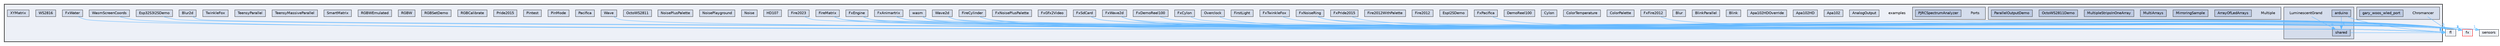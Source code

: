 digraph "/home/runner/work/FastLED/FastLED/examples"
{
 // INTERACTIVE_SVG=YES
 // LATEX_PDF_SIZE
  bgcolor="transparent";
  edge [fontname=Helvetica,fontsize=10,labelfontname=Helvetica,labelfontsize=10];
  node [fontname=Helvetica,fontsize=10,shape=box,height=0.2,width=0.4];
  compound=true
  subgraph clusterdir_d28a4824dc47e487b107a5db32ef43c4 {
    graph [ bgcolor="#edf0f7", pencolor="grey25", label="", fontname=Helvetica,fontsize=10 style="filled,bold", URL="dir_d28a4824dc47e487b107a5db32ef43c4.html",tooltip=""]
    dir_d28a4824dc47e487b107a5db32ef43c4 [shape=plaintext, label="examples"];
  dir_8bb4b718726ef6bb146f349e752b8dbd [label="AnalogOutput", fillcolor="#d5ddec", color="grey25", style="filled", URL="dir_8bb4b718726ef6bb146f349e752b8dbd.html",tooltip=""];
  dir_4af27665149ddc88916f90164a94ed56 [label="Apa102", fillcolor="#d5ddec", color="grey25", style="filled", URL="dir_4af27665149ddc88916f90164a94ed56.html",tooltip=""];
  dir_444f6549ff4d6964f399c8619651b3db [label="Apa102HD", fillcolor="#d5ddec", color="grey25", style="filled", URL="dir_444f6549ff4d6964f399c8619651b3db.html",tooltip=""];
  dir_f0d66018db171d7886189b7326773e15 [label="Apa102HDOverride", fillcolor="#d5ddec", color="grey25", style="filled", URL="dir_f0d66018db171d7886189b7326773e15.html",tooltip=""];
  dir_05dd8b05715c4ed4a1c3d13c1176049b [label="Blink", fillcolor="#d5ddec", color="grey25", style="filled", URL="dir_05dd8b05715c4ed4a1c3d13c1176049b.html",tooltip=""];
  dir_ff1c3822ae637bf2e9e5f215088a4795 [label="BlinkParallel", fillcolor="#d5ddec", color="grey25", style="filled", URL="dir_ff1c3822ae637bf2e9e5f215088a4795.html",tooltip=""];
  dir_8d73e606324e4fbff2f96470c407a792 [label="Blur", fillcolor="#d5ddec", color="grey25", style="filled", URL="dir_8d73e606324e4fbff2f96470c407a792.html",tooltip=""];
  dir_b412dce60cf556e05d2dcd4b68a093a5 [label="Blur2d", fillcolor="#d5ddec", color="grey25", style="filled", URL="dir_b412dce60cf556e05d2dcd4b68a093a5.html",tooltip=""];
  subgraph clusterdir_63a7680d6f3f38816504e5ce30b76a13 {
    graph [ bgcolor="#d5ddec", pencolor="grey25", label="", fontname=Helvetica,fontsize=10 style="filled", URL="dir_63a7680d6f3f38816504e5ce30b76a13.html",tooltip=""]
    dir_63a7680d6f3f38816504e5ce30b76a13 [shape=plaintext, label="Chromancer"];
  dir_c988aea114bf474e0d8bb7185f9495bb [label="gary_woos_wled_port", fillcolor="#bcc9e2", color="grey25", style="filled", URL="dir_c988aea114bf474e0d8bb7185f9495bb.html",tooltip=""];
  }
  dir_3e530362afb4b56ed6ea6cf0a9ae71af [label="ColorPalette", fillcolor="#d5ddec", color="grey25", style="filled", URL="dir_3e530362afb4b56ed6ea6cf0a9ae71af.html",tooltip=""];
  dir_f14b3bf61e57ddcd04abb3082cceefb6 [label="ColorTemperature", fillcolor="#d5ddec", color="grey25", style="filled", URL="dir_f14b3bf61e57ddcd04abb3082cceefb6.html",tooltip=""];
  dir_28f79ea112b9e3d7e6ff42754a4ce07c [label="Cylon", fillcolor="#d5ddec", color="grey25", style="filled", URL="dir_28f79ea112b9e3d7e6ff42754a4ce07c.html",tooltip=""];
  dir_16996705dca5e5845caca64f4257e696 [label="DemoReel100", fillcolor="#d5ddec", color="grey25", style="filled", URL="dir_16996705dca5e5845caca64f4257e696.html",tooltip=""];
  dir_1e86eb05dfedeac38d51c0d61b4912b9 [label="Esp32S3I2SDemo", fillcolor="#d5ddec", color="grey25", style="filled", URL="dir_1e86eb05dfedeac38d51c0d61b4912b9.html",tooltip=""];
  dir_6914355e2a4418f7bd5a98ad7f31c748 [label="EspI2SDemo", fillcolor="#d5ddec", color="grey25", style="filled", URL="dir_6914355e2a4418f7bd5a98ad7f31c748.html",tooltip=""];
  dir_a5438c32bb8a8ac18387223a3f06b103 [label="Fire2012", fillcolor="#d5ddec", color="grey25", style="filled", URL="dir_a5438c32bb8a8ac18387223a3f06b103.html",tooltip=""];
  dir_251c36837ef2b5132d93dde41ef3cbc8 [label="Fire2012WithPalette", fillcolor="#d5ddec", color="grey25", style="filled", URL="dir_251c36837ef2b5132d93dde41ef3cbc8.html",tooltip=""];
  dir_a7814f5eb642f8fc842d435ed906d060 [label="Fire2023", fillcolor="#d5ddec", color="grey25", style="filled", URL="dir_a7814f5eb642f8fc842d435ed906d060.html",tooltip=""];
  dir_a83f5321b6fdce4474b55dfcf0fb2e86 [label="FireCylinder", fillcolor="#d5ddec", color="grey25", style="filled", URL="dir_a83f5321b6fdce4474b55dfcf0fb2e86.html",tooltip=""];
  dir_874aa52466291c494f7db7e1a8c97a3e [label="FireMatrix", fillcolor="#d5ddec", color="grey25", style="filled", URL="dir_874aa52466291c494f7db7e1a8c97a3e.html",tooltip=""];
  dir_98ca105c125a65040d83d7608744422a [label="FirstLight", fillcolor="#d5ddec", color="grey25", style="filled", URL="dir_98ca105c125a65040d83d7608744422a.html",tooltip=""];
  dir_a47cefd1a9dc5204ece7f659f55684ee [label="FxAnimartrix", fillcolor="#d5ddec", color="grey25", style="filled", URL="dir_a47cefd1a9dc5204ece7f659f55684ee.html",tooltip=""];
  dir_b17b03dbbeff6440d0c46be77fbddfc7 [label="FxCylon", fillcolor="#d5ddec", color="grey25", style="filled", URL="dir_b17b03dbbeff6440d0c46be77fbddfc7.html",tooltip=""];
  dir_a5ef1113d2f4afb5ddb3ebba1f868be7 [label="FxDemoReel100", fillcolor="#d5ddec", color="grey25", style="filled", URL="dir_a5ef1113d2f4afb5ddb3ebba1f868be7.html",tooltip=""];
  dir_f90c3eb6ccd77e48b7d1ff6955c7dfe1 [label="FxEngine", fillcolor="#d5ddec", color="grey25", style="filled", URL="dir_f90c3eb6ccd77e48b7d1ff6955c7dfe1.html",tooltip=""];
  dir_c6d84a396416ba89ee9a9ef096630ab7 [label="FxFire2012", fillcolor="#d5ddec", color="grey25", style="filled", URL="dir_c6d84a396416ba89ee9a9ef096630ab7.html",tooltip=""];
  dir_a395eaa74664e191cd0469959d11b585 [label="FxGfx2Video", fillcolor="#d5ddec", color="grey25", style="filled", URL="dir_a395eaa74664e191cd0469959d11b585.html",tooltip=""];
  dir_7078512c8fb7fde2de3798ee42bb780c [label="FxNoisePlusPalette", fillcolor="#d5ddec", color="grey25", style="filled", URL="dir_7078512c8fb7fde2de3798ee42bb780c.html",tooltip=""];
  dir_5ef9feb7298f66ee154d998687951263 [label="FxNoiseRing", fillcolor="#d5ddec", color="grey25", style="filled", URL="dir_5ef9feb7298f66ee154d998687951263.html",tooltip=""];
  dir_4dec6a2b642b823c2c3b9d47706b9e28 [label="FxPacifica", fillcolor="#d5ddec", color="grey25", style="filled", URL="dir_4dec6a2b642b823c2c3b9d47706b9e28.html",tooltip=""];
  dir_c1749348c16af65626506a3774caa5ea [label="FxPride2015", fillcolor="#d5ddec", color="grey25", style="filled", URL="dir_c1749348c16af65626506a3774caa5ea.html",tooltip=""];
  dir_c35e3ac77356cdc3fc8e34259008fe74 [label="FxSdCard", fillcolor="#d5ddec", color="grey25", style="filled", URL="dir_c35e3ac77356cdc3fc8e34259008fe74.html",tooltip=""];
  dir_fae673d975293bb8b4e1f63bff51afa7 [label="FxTwinkleFox", fillcolor="#d5ddec", color="grey25", style="filled", URL="dir_fae673d975293bb8b4e1f63bff51afa7.html",tooltip=""];
  dir_ab6a50b665c95753653c6bcb45a0efa9 [label="FxWater", fillcolor="#d5ddec", color="grey25", style="filled", URL="dir_ab6a50b665c95753653c6bcb45a0efa9.html",tooltip=""];
  dir_47eec6d0c0bc604dac9aa356a4226313 [label="FxWave2d", fillcolor="#d5ddec", color="grey25", style="filled", URL="dir_47eec6d0c0bc604dac9aa356a4226313.html",tooltip=""];
  dir_198c7e66809ffe209271e4bbb6691565 [label="HD107", fillcolor="#d5ddec", color="grey25", style="filled", URL="dir_198c7e66809ffe209271e4bbb6691565.html",tooltip=""];
  subgraph clusterdir_786f9dc3989cf40b3de9df2d18ba04d7 {
    graph [ bgcolor="#d5ddec", pencolor="grey25", label="", fontname=Helvetica,fontsize=10 style="filled", URL="dir_786f9dc3989cf40b3de9df2d18ba04d7.html",tooltip=""]
    dir_786f9dc3989cf40b3de9df2d18ba04d7 [shape=plaintext, label="LuminescentGrand"];
  dir_7276da76aefd3f61ae33022be714ac97 [label="arduino", fillcolor="#bcc9e2", color="grey25", style="filled", URL="dir_7276da76aefd3f61ae33022be714ac97.html",tooltip=""];
  dir_82c6f96b5a39b3aa6c2c41086d3f3d73 [label="shared", fillcolor="#bcc9e2", color="grey25", style="filled", URL="dir_82c6f96b5a39b3aa6c2c41086d3f3d73.html",tooltip=""];
  }
  subgraph clusterdir_b0ccd010afae1b6736eeed36b0121387 {
    graph [ bgcolor="#d5ddec", pencolor="grey25", label="", fontname=Helvetica,fontsize=10 style="filled", URL="dir_b0ccd010afae1b6736eeed36b0121387.html",tooltip=""]
    dir_b0ccd010afae1b6736eeed36b0121387 [shape=plaintext, label="Multiple"];
  dir_41abf51c69ab88f0bae535d94579894f [label="ArrayOfLedArrays", fillcolor="#bcc9e2", color="grey25", style="filled", URL="dir_41abf51c69ab88f0bae535d94579894f.html",tooltip=""];
  dir_8e64be4dbaf038a5f091fdc7f11f12e5 [label="MirroringSample", fillcolor="#bcc9e2", color="grey25", style="filled", URL="dir_8e64be4dbaf038a5f091fdc7f11f12e5.html",tooltip=""];
  dir_c27facde8729514210a53d1caf182995 [label="MultiArrays", fillcolor="#bcc9e2", color="grey25", style="filled", URL="dir_c27facde8729514210a53d1caf182995.html",tooltip=""];
  dir_a8e8e2f7421b50568d47b7b0b614c5c6 [label="MultipleStripsInOneArray", fillcolor="#bcc9e2", color="grey25", style="filled", URL="dir_a8e8e2f7421b50568d47b7b0b614c5c6.html",tooltip=""];
  dir_b73035d7e3b81d3cb5e9c65f87e5e2ff [label="OctoWS2811Demo", fillcolor="#bcc9e2", color="grey25", style="filled", URL="dir_b73035d7e3b81d3cb5e9c65f87e5e2ff.html",tooltip=""];
  dir_e2bb19e0d903e444cf02a1eb11fa8f0b [label="ParallelOutputDemo", fillcolor="#bcc9e2", color="grey25", style="filled", URL="dir_e2bb19e0d903e444cf02a1eb11fa8f0b.html",tooltip=""];
  }
  dir_6ce71dca734103421d7f880fafdc58c0 [label="Noise", fillcolor="#d5ddec", color="grey25", style="filled", URL="dir_6ce71dca734103421d7f880fafdc58c0.html",tooltip=""];
  dir_8b10bafa6e455a6cfdd7da84bc339d80 [label="NoisePlayground", fillcolor="#d5ddec", color="grey25", style="filled", URL="dir_8b10bafa6e455a6cfdd7da84bc339d80.html",tooltip=""];
  dir_9855228c8cabbd40154e79ac1a40dc7f [label="NoisePlusPalette", fillcolor="#d5ddec", color="grey25", style="filled", URL="dir_9855228c8cabbd40154e79ac1a40dc7f.html",tooltip=""];
  dir_ace4e50fcc955ba7d1af81fff465c2e8 [label="OctoWS2811", fillcolor="#d5ddec", color="grey25", style="filled", URL="dir_ace4e50fcc955ba7d1af81fff465c2e8.html",tooltip=""];
  dir_e42350710e4d449d396561585bae204b [label="Overclock", fillcolor="#d5ddec", color="grey25", style="filled", URL="dir_e42350710e4d449d396561585bae204b.html",tooltip=""];
  dir_6c462138272298d2e4097d58743c07ce [label="Pacifica", fillcolor="#d5ddec", color="grey25", style="filled", URL="dir_6c462138272298d2e4097d58743c07ce.html",tooltip=""];
  dir_da6f56500606cfa389f05a45d20a23dc [label="PinMode", fillcolor="#d5ddec", color="grey25", style="filled", URL="dir_da6f56500606cfa389f05a45d20a23dc.html",tooltip=""];
  dir_26c6288c6e5cb98dccb832f1aa4eaa4f [label="Pintest", fillcolor="#d5ddec", color="grey25", style="filled", URL="dir_26c6288c6e5cb98dccb832f1aa4eaa4f.html",tooltip=""];
  subgraph clusterdir_5be643861a9099dc7f4088bde5b50734 {
    graph [ bgcolor="#d5ddec", pencolor="grey25", label="", fontname=Helvetica,fontsize=10 style="filled", URL="dir_5be643861a9099dc7f4088bde5b50734.html",tooltip=""]
    dir_5be643861a9099dc7f4088bde5b50734 [shape=plaintext, label="Ports"];
  dir_c6d2b9664bc0baeb2d7dc333b2ac5200 [label="PJRCSpectrumAnalyzer", fillcolor="#bcc9e2", color="grey25", style="filled", URL="dir_c6d2b9664bc0baeb2d7dc333b2ac5200.html",tooltip=""];
  }
  dir_bc4d95d9770613841270f2596aa32b25 [label="Pride2015", fillcolor="#d5ddec", color="grey25", style="filled", URL="dir_bc4d95d9770613841270f2596aa32b25.html",tooltip=""];
  dir_cb1b9eb6ef07f041378e2ece5fbb82ca [label="RGBCalibrate", fillcolor="#d5ddec", color="grey25", style="filled", URL="dir_cb1b9eb6ef07f041378e2ece5fbb82ca.html",tooltip=""];
  dir_844684ab047c67886fc8f43bc7ebdae7 [label="RGBSetDemo", fillcolor="#d5ddec", color="grey25", style="filled", URL="dir_844684ab047c67886fc8f43bc7ebdae7.html",tooltip=""];
  dir_7f0b57471d0c9fa17da22e17cfd53ab8 [label="RGBW", fillcolor="#d5ddec", color="grey25", style="filled", URL="dir_7f0b57471d0c9fa17da22e17cfd53ab8.html",tooltip=""];
  dir_95706ba2bc27dcedba12f10841db5171 [label="RGBWEmulated", fillcolor="#d5ddec", color="grey25", style="filled", URL="dir_95706ba2bc27dcedba12f10841db5171.html",tooltip=""];
  dir_1bdc26e3376ec64d7901d7f7d36b78fc [label="SmartMatrix", fillcolor="#d5ddec", color="grey25", style="filled", URL="dir_1bdc26e3376ec64d7901d7f7d36b78fc.html",tooltip=""];
  dir_af3a00560ef128e8b77b20f04f6f2ce8 [label="TeensyMassiveParallel", fillcolor="#d5ddec", color="grey25", style="filled", URL="dir_af3a00560ef128e8b77b20f04f6f2ce8.html",tooltip=""];
  dir_0d1a38b06f217c58fb7b2c46a7fbca78 [label="TeensyParallel", fillcolor="#d5ddec", color="grey25", style="filled", URL="dir_0d1a38b06f217c58fb7b2c46a7fbca78.html",tooltip=""];
  dir_3d7f0dd01d50ae27368def194e8e7b46 [label="TwinkleFox", fillcolor="#d5ddec", color="grey25", style="filled", URL="dir_3d7f0dd01d50ae27368def194e8e7b46.html",tooltip=""];
  dir_a5f15344905e1cdba3f0cc6e4b36e105 [label="wasm", fillcolor="#d5ddec", color="grey25", style="filled", URL="dir_a5f15344905e1cdba3f0cc6e4b36e105.html",tooltip=""];
  dir_75afe82a44c9d3274eef9e58c545822a [label="WasmScreenCoords", fillcolor="#d5ddec", color="grey25", style="filled", URL="dir_75afe82a44c9d3274eef9e58c545822a.html",tooltip=""];
  dir_62798ea9a090ceb87f4747f68ba3eda3 [label="Wave", fillcolor="#d5ddec", color="grey25", style="filled", URL="dir_62798ea9a090ceb87f4747f68ba3eda3.html",tooltip=""];
  dir_80f7443b4793499ecb90496bd7f8a795 [label="Wave2d", fillcolor="#d5ddec", color="grey25", style="filled", URL="dir_80f7443b4793499ecb90496bd7f8a795.html",tooltip=""];
  dir_cb4a10e64a7e9eee0f3b58f5f8b62c83 [label="WS2816", fillcolor="#d5ddec", color="grey25", style="filled", URL="dir_cb4a10e64a7e9eee0f3b58f5f8b62c83.html",tooltip=""];
  dir_a1f73a1624754db6b6179d3280e34825 [label="XYMatrix", fillcolor="#d5ddec", color="grey25", style="filled", URL="dir_a1f73a1624754db6b6179d3280e34825.html",tooltip=""];
  }
  dir_4d1829fa9bd13d7db71e765b2707b248 [label="fl", fillcolor="#edf0f7", color="grey25", style="filled", URL="dir_4d1829fa9bd13d7db71e765b2707b248.html",tooltip=""];
  dir_acbb946b833f21b16ec30aa21c4c3a72 [label="fx", fillcolor="#edf0f7", color="red", style="filled", URL="dir_acbb946b833f21b16ec30aa21c4c3a72.html",tooltip=""];
  dir_7349e89ef19c117195f8e371603e1b1f [label="sensors", fillcolor="#edf0f7", color="grey25", style="filled", URL="dir_7349e89ef19c117195f8e371603e1b1f.html",tooltip=""];
  dir_b412dce60cf556e05d2dcd4b68a093a5->dir_4d1829fa9bd13d7db71e765b2707b248 [headlabel="2", labeldistance=1.5 headhref="dir_000012_000029.html" href="dir_000012_000029.html" color="steelblue1" fontcolor="steelblue1"];
  dir_63a7680d6f3f38816504e5ce30b76a13->dir_4d1829fa9bd13d7db71e765b2707b248 [headlabel="6", labeldistance=1.5 headhref="dir_000013_000029.html" href="dir_000013_000029.html" color="steelblue1" fontcolor="steelblue1"];
  dir_1e86eb05dfedeac38d51c0d61b4912b9->dir_4d1829fa9bd13d7db71e765b2707b248 [headlabel="1", labeldistance=1.5 headhref="dir_000019_000029.html" href="dir_000019_000029.html" color="steelblue1" fontcolor="steelblue1"];
  dir_a7814f5eb642f8fc842d435ed906d060->dir_4d1829fa9bd13d7db71e765b2707b248 [headlabel="3", labeldistance=1.5 headhref="dir_000025_000029.html" href="dir_000025_000029.html" color="steelblue1" fontcolor="steelblue1"];
  dir_a83f5321b6fdce4474b55dfcf0fb2e86->dir_4d1829fa9bd13d7db71e765b2707b248 [headlabel="2", labeldistance=1.5 headhref="dir_000026_000029.html" href="dir_000026_000029.html" color="steelblue1" fontcolor="steelblue1"];
  dir_a83f5321b6fdce4474b55dfcf0fb2e86->dir_acbb946b833f21b16ec30aa21c4c3a72 [headlabel="1", labeldistance=1.5 headhref="dir_000026_000031.html" href="dir_000026_000031.html" color="steelblue1" fontcolor="steelblue1"];
  dir_874aa52466291c494f7db7e1a8c97a3e->dir_4d1829fa9bd13d7db71e765b2707b248 [headlabel="2", labeldistance=1.5 headhref="dir_000027_000029.html" href="dir_000027_000029.html" color="steelblue1" fontcolor="steelblue1"];
  dir_874aa52466291c494f7db7e1a8c97a3e->dir_acbb946b833f21b16ec30aa21c4c3a72 [headlabel="1", labeldistance=1.5 headhref="dir_000027_000031.html" href="dir_000027_000031.html" color="steelblue1" fontcolor="steelblue1"];
  dir_a47cefd1a9dc5204ece7f659f55684ee->dir_4d1829fa9bd13d7db71e765b2707b248 [headlabel="3", labeldistance=1.5 headhref="dir_000032_000029.html" href="dir_000032_000029.html" color="steelblue1" fontcolor="steelblue1"];
  dir_a47cefd1a9dc5204ece7f659f55684ee->dir_acbb946b833f21b16ec30aa21c4c3a72 [headlabel="2", labeldistance=1.5 headhref="dir_000032_000031.html" href="dir_000032_000031.html" color="steelblue1" fontcolor="steelblue1"];
  dir_b17b03dbbeff6440d0c46be77fbddfc7->dir_acbb946b833f21b16ec30aa21c4c3a72 [headlabel="1", labeldistance=1.5 headhref="dir_000033_000031.html" href="dir_000033_000031.html" color="steelblue1" fontcolor="steelblue1"];
  dir_a5ef1113d2f4afb5ddb3ebba1f868be7->dir_acbb946b833f21b16ec30aa21c4c3a72 [headlabel="1", labeldistance=1.5 headhref="dir_000034_000031.html" href="dir_000034_000031.html" color="steelblue1" fontcolor="steelblue1"];
  dir_f90c3eb6ccd77e48b7d1ff6955c7dfe1->dir_4d1829fa9bd13d7db71e765b2707b248 [headlabel="1", labeldistance=1.5 headhref="dir_000035_000029.html" href="dir_000035_000029.html" color="steelblue1" fontcolor="steelblue1"];
  dir_f90c3eb6ccd77e48b7d1ff6955c7dfe1->dir_acbb946b833f21b16ec30aa21c4c3a72 [headlabel="3", labeldistance=1.5 headhref="dir_000035_000031.html" href="dir_000035_000031.html" color="steelblue1" fontcolor="steelblue1"];
  dir_c6d84a396416ba89ee9a9ef096630ab7->dir_acbb946b833f21b16ec30aa21c4c3a72 [headlabel="1", labeldistance=1.5 headhref="dir_000036_000031.html" href="dir_000036_000031.html" color="steelblue1" fontcolor="steelblue1"];
  dir_5ef9feb7298f66ee154d998687951263->dir_4d1829fa9bd13d7db71e765b2707b248 [headlabel="6", labeldistance=1.5 headhref="dir_000039_000029.html" href="dir_000039_000029.html" color="steelblue1" fontcolor="steelblue1"];
  dir_5ef9feb7298f66ee154d998687951263->dir_7349e89ef19c117195f8e371603e1b1f [headlabel="1", labeldistance=1.5 headhref="dir_000039_000074.html" href="dir_000039_000074.html" color="steelblue1" fontcolor="steelblue1"];
  dir_4dec6a2b642b823c2c3b9d47706b9e28->dir_acbb946b833f21b16ec30aa21c4c3a72 [headlabel="1", labeldistance=1.5 headhref="dir_000040_000031.html" href="dir_000040_000031.html" color="steelblue1" fontcolor="steelblue1"];
  dir_c1749348c16af65626506a3774caa5ea->dir_acbb946b833f21b16ec30aa21c4c3a72 [headlabel="1", labeldistance=1.5 headhref="dir_000041_000031.html" href="dir_000041_000031.html" color="steelblue1" fontcolor="steelblue1"];
  dir_c35e3ac77356cdc3fc8e34259008fe74->dir_4d1829fa9bd13d7db71e765b2707b248 [headlabel="3", labeldistance=1.5 headhref="dir_000042_000029.html" href="dir_000042_000029.html" color="steelblue1" fontcolor="steelblue1"];
  dir_c35e3ac77356cdc3fc8e34259008fe74->dir_acbb946b833f21b16ec30aa21c4c3a72 [headlabel="3", labeldistance=1.5 headhref="dir_000042_000031.html" href="dir_000042_000031.html" color="steelblue1" fontcolor="steelblue1"];
  dir_fae673d975293bb8b4e1f63bff51afa7->dir_acbb946b833f21b16ec30aa21c4c3a72 [headlabel="1", labeldistance=1.5 headhref="dir_000043_000031.html" href="dir_000043_000031.html" color="steelblue1" fontcolor="steelblue1"];
  dir_ab6a50b665c95753653c6bcb45a0efa9->dir_4d1829fa9bd13d7db71e765b2707b248 [headlabel="1", labeldistance=1.5 headhref="dir_000044_000029.html" href="dir_000044_000029.html" color="steelblue1" fontcolor="steelblue1"];
  dir_47eec6d0c0bc604dac9aa356a4226313->dir_4d1829fa9bd13d7db71e765b2707b248 [headlabel="3", labeldistance=1.5 headhref="dir_000045_000029.html" href="dir_000045_000029.html" color="steelblue1" fontcolor="steelblue1"];
  dir_47eec6d0c0bc604dac9aa356a4226313->dir_acbb946b833f21b16ec30aa21c4c3a72 [headlabel="2", labeldistance=1.5 headhref="dir_000045_000031.html" href="dir_000045_000031.html" color="steelblue1" fontcolor="steelblue1"];
  dir_786f9dc3989cf40b3de9df2d18ba04d7->dir_82c6f96b5a39b3aa6c2c41086d3f3d73 [headlabel="9", labeldistance=1.5 headhref="dir_000051_000075.html" href="dir_000051_000075.html" color="steelblue1" fontcolor="steelblue1"];
  dir_7276da76aefd3f61ae33022be714ac97->dir_4d1829fa9bd13d7db71e765b2707b248 [headlabel="6", labeldistance=1.5 headhref="dir_000006_000029.html" href="dir_000006_000029.html" color="steelblue1" fontcolor="steelblue1"];
  dir_7276da76aefd3f61ae33022be714ac97->dir_82c6f96b5a39b3aa6c2c41086d3f3d73 [headlabel="8", labeldistance=1.5 headhref="dir_000006_000075.html" href="dir_000006_000075.html" color="steelblue1" fontcolor="steelblue1"];
  dir_82c6f96b5a39b3aa6c2c41086d3f3d73->dir_4d1829fa9bd13d7db71e765b2707b248 [headlabel="1", labeldistance=1.5 headhref="dir_000075_000029.html" href="dir_000075_000029.html" color="steelblue1" fontcolor="steelblue1"];
  dir_e42350710e4d449d396561585bae204b->dir_acbb946b833f21b16ec30aa21c4c3a72 [headlabel="2", labeldistance=1.5 headhref="dir_000062_000031.html" href="dir_000062_000031.html" color="steelblue1" fontcolor="steelblue1"];
  dir_a5f15344905e1cdba3f0cc6e4b36e105->dir_4d1829fa9bd13d7db71e765b2707b248 [headlabel="3", labeldistance=1.5 headhref="dir_000085_000029.html" href="dir_000085_000029.html" color="steelblue1" fontcolor="steelblue1"];
  dir_a5f15344905e1cdba3f0cc6e4b36e105->dir_acbb946b833f21b16ec30aa21c4c3a72 [headlabel="3", labeldistance=1.5 headhref="dir_000085_000031.html" href="dir_000085_000031.html" color="steelblue1" fontcolor="steelblue1"];
  dir_75afe82a44c9d3274eef9e58c545822a->dir_4d1829fa9bd13d7db71e765b2707b248 [headlabel="4", labeldistance=1.5 headhref="dir_000086_000029.html" href="dir_000086_000029.html" color="steelblue1" fontcolor="steelblue1"];
  dir_62798ea9a090ceb87f4747f68ba3eda3->dir_4d1829fa9bd13d7db71e765b2707b248 [headlabel="3", labeldistance=1.5 headhref="dir_000087_000029.html" href="dir_000087_000029.html" color="steelblue1" fontcolor="steelblue1"];
  dir_80f7443b4793499ecb90496bd7f8a795->dir_4d1829fa9bd13d7db71e765b2707b248 [headlabel="1", labeldistance=1.5 headhref="dir_000088_000029.html" href="dir_000088_000029.html" color="steelblue1" fontcolor="steelblue1"];
  dir_80f7443b4793499ecb90496bd7f8a795->dir_acbb946b833f21b16ec30aa21c4c3a72 [headlabel="1", labeldistance=1.5 headhref="dir_000088_000031.html" href="dir_000088_000031.html" color="steelblue1" fontcolor="steelblue1"];
}
